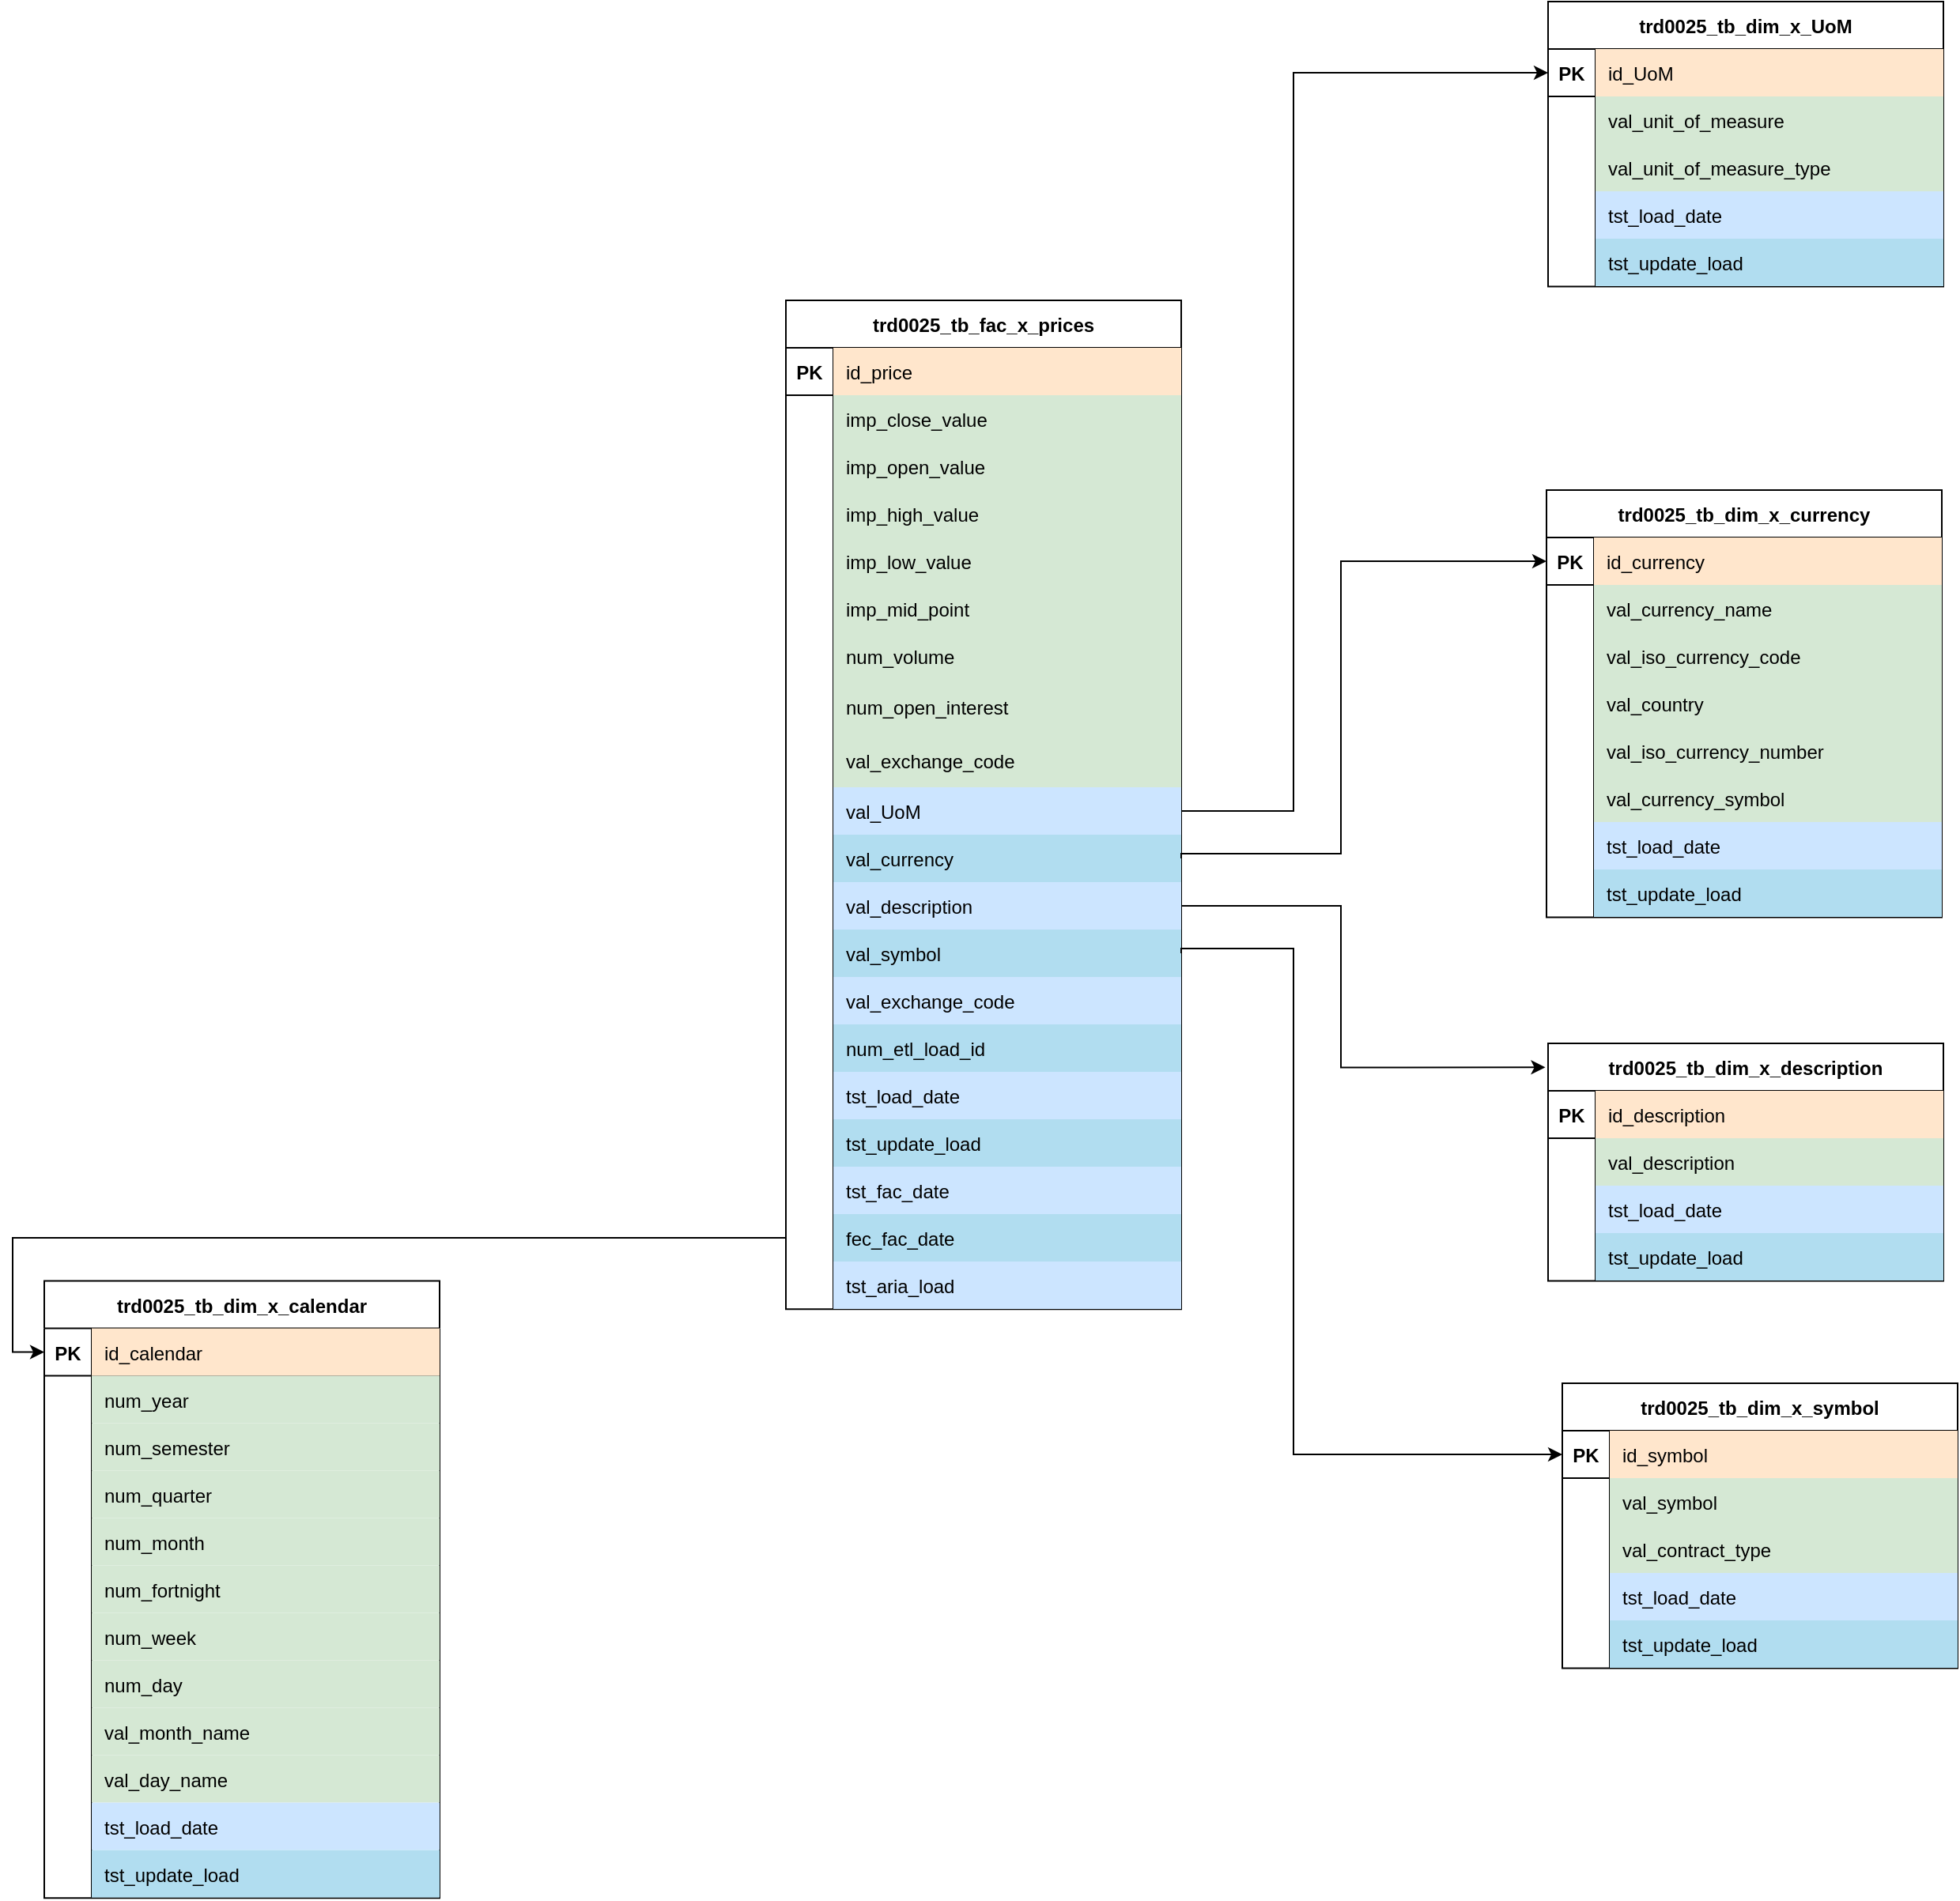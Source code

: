 <mxfile version="20.8.22" type="github">
  <diagram name="Página-1" id="XdBwucB2OmCmYfWUsp4b">
    <mxGraphModel dx="2913" dy="2455" grid="1" gridSize="10" guides="1" tooltips="1" connect="1" arrows="1" fold="1" page="1" pageScale="1" pageWidth="827" pageHeight="1169" math="0" shadow="0">
      <root>
        <mxCell id="0" />
        <mxCell id="1" parent="0" />
        <mxCell id="pBVoq0yZQ3j6YAWSU2nO-1" value="trd0025_tb_fac_x_prices" style="shape=table;startSize=30;container=1;collapsible=1;childLayout=tableLayout;fixedRows=1;rowLines=0;fontStyle=1;align=center;resizeLast=1;strokeColor=#000000;rounded=0;" parent="1" vertex="1">
          <mxGeometry x="-201" y="-630" width="250" height="638.084" as="geometry">
            <mxRectangle x="360" width="100" height="30" as="alternateBounds" />
          </mxGeometry>
        </mxCell>
        <mxCell id="pBVoq0yZQ3j6YAWSU2nO-2" value="" style="shape=partialRectangle;collapsible=0;dropTarget=0;pointerEvents=0;fillColor=none;points=[[0,0.5],[1,0.5]];portConstraint=eastwest;top=0;left=0;right=0;bottom=1;rounded=0;" parent="pBVoq0yZQ3j6YAWSU2nO-1" vertex="1">
          <mxGeometry y="30" width="250" height="30" as="geometry" />
        </mxCell>
        <mxCell id="pBVoq0yZQ3j6YAWSU2nO-3" value="PK" style="shape=partialRectangle;overflow=hidden;connectable=0;fillColor=none;top=0;left=0;bottom=0;right=0;fontStyle=1;rounded=0;" parent="pBVoq0yZQ3j6YAWSU2nO-2" vertex="1">
          <mxGeometry width="30" height="30" as="geometry">
            <mxRectangle width="30" height="30" as="alternateBounds" />
          </mxGeometry>
        </mxCell>
        <mxCell id="pBVoq0yZQ3j6YAWSU2nO-4" value="id_price" style="shape=partialRectangle;overflow=hidden;connectable=0;fillColor=#ffe6cc;top=0;left=0;bottom=0;right=0;align=left;spacingLeft=6;fontStyle=0;strokeColor=#d79b00;rounded=0;" parent="pBVoq0yZQ3j6YAWSU2nO-2" vertex="1">
          <mxGeometry x="30" width="220" height="30" as="geometry">
            <mxRectangle width="220" height="30" as="alternateBounds" />
          </mxGeometry>
        </mxCell>
        <mxCell id="pBVoq0yZQ3j6YAWSU2nO-5" value="" style="shape=partialRectangle;collapsible=0;dropTarget=0;pointerEvents=0;fillColor=none;points=[[0,0.5],[1,0.5]];portConstraint=eastwest;top=0;left=0;right=0;bottom=0;rounded=0;" parent="pBVoq0yZQ3j6YAWSU2nO-1" vertex="1">
          <mxGeometry y="60" width="250" height="30" as="geometry" />
        </mxCell>
        <mxCell id="pBVoq0yZQ3j6YAWSU2nO-6" value="" style="shape=partialRectangle;overflow=hidden;connectable=0;fillColor=none;top=0;left=0;bottom=0;right=0;rounded=0;" parent="pBVoq0yZQ3j6YAWSU2nO-5" vertex="1">
          <mxGeometry width="30" height="30" as="geometry">
            <mxRectangle width="30" height="30" as="alternateBounds" />
          </mxGeometry>
        </mxCell>
        <mxCell id="pBVoq0yZQ3j6YAWSU2nO-7" value="imp_close_value" style="shape=partialRectangle;overflow=hidden;connectable=0;fillColor=#d5e8d4;top=0;left=0;bottom=0;right=0;align=left;spacingLeft=6;strokeColor=#82b366;perimeterSpacing=1;rounded=0;" parent="pBVoq0yZQ3j6YAWSU2nO-5" vertex="1">
          <mxGeometry x="30" width="220" height="30" as="geometry">
            <mxRectangle width="220" height="30" as="alternateBounds" />
          </mxGeometry>
        </mxCell>
        <mxCell id="pBVoq0yZQ3j6YAWSU2nO-8" value="" style="shape=partialRectangle;collapsible=0;dropTarget=0;pointerEvents=0;fillColor=none;points=[[0,0.5],[1,0.5]];portConstraint=eastwest;top=0;left=0;right=0;bottom=0;rounded=0;" parent="pBVoq0yZQ3j6YAWSU2nO-1" vertex="1">
          <mxGeometry y="90" width="250" height="30" as="geometry" />
        </mxCell>
        <mxCell id="pBVoq0yZQ3j6YAWSU2nO-9" value="" style="shape=partialRectangle;overflow=hidden;connectable=0;fillColor=none;top=0;left=0;bottom=0;right=0;rounded=0;" parent="pBVoq0yZQ3j6YAWSU2nO-8" vertex="1">
          <mxGeometry width="30" height="30" as="geometry">
            <mxRectangle width="30" height="30" as="alternateBounds" />
          </mxGeometry>
        </mxCell>
        <mxCell id="pBVoq0yZQ3j6YAWSU2nO-10" value="imp_open_value" style="shape=partialRectangle;overflow=hidden;connectable=0;fillColor=#d5e8d4;top=0;left=0;bottom=0;right=0;align=left;spacingLeft=6;strokeColor=#82b366;perimeterSpacing=1;rounded=0;" parent="pBVoq0yZQ3j6YAWSU2nO-8" vertex="1">
          <mxGeometry x="30" width="220" height="30" as="geometry">
            <mxRectangle width="220" height="30" as="alternateBounds" />
          </mxGeometry>
        </mxCell>
        <mxCell id="pBVoq0yZQ3j6YAWSU2nO-11" value="" style="shape=partialRectangle;collapsible=0;dropTarget=0;pointerEvents=0;fillColor=none;points=[[0,0.5],[1,0.5]];portConstraint=eastwest;top=0;left=0;right=0;bottom=0;rounded=0;" parent="pBVoq0yZQ3j6YAWSU2nO-1" vertex="1">
          <mxGeometry y="120" width="250" height="30" as="geometry" />
        </mxCell>
        <mxCell id="pBVoq0yZQ3j6YAWSU2nO-12" value="" style="shape=partialRectangle;overflow=hidden;connectable=0;fillColor=none;top=0;left=0;bottom=0;right=0;rounded=0;" parent="pBVoq0yZQ3j6YAWSU2nO-11" vertex="1">
          <mxGeometry width="30" height="30" as="geometry">
            <mxRectangle width="30" height="30" as="alternateBounds" />
          </mxGeometry>
        </mxCell>
        <mxCell id="pBVoq0yZQ3j6YAWSU2nO-13" value="imp_high_value" style="shape=partialRectangle;overflow=hidden;connectable=0;fillColor=#d5e8d4;top=0;left=0;bottom=0;right=0;align=left;spacingLeft=6;strokeColor=#82b366;perimeterSpacing=1;rounded=0;" parent="pBVoq0yZQ3j6YAWSU2nO-11" vertex="1">
          <mxGeometry x="30" width="220" height="30" as="geometry">
            <mxRectangle width="220" height="30" as="alternateBounds" />
          </mxGeometry>
        </mxCell>
        <mxCell id="pBVoq0yZQ3j6YAWSU2nO-14" value="" style="shape=partialRectangle;collapsible=0;dropTarget=0;pointerEvents=0;fillColor=none;points=[[0,0.5],[1,0.5]];portConstraint=eastwest;top=0;left=0;right=0;bottom=0;rounded=0;" parent="pBVoq0yZQ3j6YAWSU2nO-1" vertex="1">
          <mxGeometry y="150" width="250" height="30" as="geometry" />
        </mxCell>
        <mxCell id="pBVoq0yZQ3j6YAWSU2nO-15" value="" style="shape=partialRectangle;overflow=hidden;connectable=0;fillColor=none;top=0;left=0;bottom=0;right=0;rounded=0;" parent="pBVoq0yZQ3j6YAWSU2nO-14" vertex="1">
          <mxGeometry width="30" height="30" as="geometry">
            <mxRectangle width="30" height="30" as="alternateBounds" />
          </mxGeometry>
        </mxCell>
        <mxCell id="pBVoq0yZQ3j6YAWSU2nO-16" value="imp_low_value" style="shape=partialRectangle;overflow=hidden;connectable=0;fillColor=#d5e8d4;top=0;left=0;bottom=0;right=0;align=left;spacingLeft=6;strokeColor=#82b366;perimeterSpacing=1;rounded=0;" parent="pBVoq0yZQ3j6YAWSU2nO-14" vertex="1">
          <mxGeometry x="30" width="220" height="30" as="geometry">
            <mxRectangle width="220" height="30" as="alternateBounds" />
          </mxGeometry>
        </mxCell>
        <mxCell id="pBVoq0yZQ3j6YAWSU2nO-17" value="" style="shape=partialRectangle;collapsible=0;dropTarget=0;pointerEvents=0;fillColor=none;points=[[0,0.5],[1,0.5]];portConstraint=eastwest;top=0;left=0;right=0;bottom=0;rounded=0;" parent="pBVoq0yZQ3j6YAWSU2nO-1" vertex="1">
          <mxGeometry y="180" width="250" height="30" as="geometry" />
        </mxCell>
        <mxCell id="pBVoq0yZQ3j6YAWSU2nO-18" value="" style="shape=partialRectangle;overflow=hidden;connectable=0;fillColor=none;top=0;left=0;bottom=0;right=0;rounded=0;" parent="pBVoq0yZQ3j6YAWSU2nO-17" vertex="1">
          <mxGeometry width="30" height="30" as="geometry">
            <mxRectangle width="30" height="30" as="alternateBounds" />
          </mxGeometry>
        </mxCell>
        <mxCell id="pBVoq0yZQ3j6YAWSU2nO-19" value="imp_mid_point" style="shape=partialRectangle;overflow=hidden;connectable=0;fillColor=#D5E8D4;top=0;left=0;bottom=0;right=0;align=left;spacingLeft=6;strokeColor=#10739e;perimeterSpacing=1;rounded=0;" parent="pBVoq0yZQ3j6YAWSU2nO-17" vertex="1">
          <mxGeometry x="30" width="220" height="30" as="geometry">
            <mxRectangle width="220" height="30" as="alternateBounds" />
          </mxGeometry>
        </mxCell>
        <mxCell id="pBVoq0yZQ3j6YAWSU2nO-20" value="" style="shape=partialRectangle;collapsible=0;dropTarget=0;pointerEvents=0;fillColor=none;points=[[0,0.5],[1,0.5]];portConstraint=eastwest;top=0;left=0;right=0;bottom=0;rounded=0;" parent="pBVoq0yZQ3j6YAWSU2nO-1" vertex="1">
          <mxGeometry y="210" width="250" height="30" as="geometry" />
        </mxCell>
        <mxCell id="pBVoq0yZQ3j6YAWSU2nO-21" value="" style="shape=partialRectangle;overflow=hidden;connectable=0;fillColor=none;top=0;left=0;bottom=0;right=0;rounded=0;" parent="pBVoq0yZQ3j6YAWSU2nO-20" vertex="1">
          <mxGeometry width="30" height="30" as="geometry">
            <mxRectangle width="30" height="30" as="alternateBounds" />
          </mxGeometry>
        </mxCell>
        <mxCell id="pBVoq0yZQ3j6YAWSU2nO-22" value="num_volume" style="shape=partialRectangle;overflow=hidden;connectable=0;fillColor=#D5E8D4;top=0;left=0;bottom=0;right=0;align=left;spacingLeft=6;strokeColor=#10739e;perimeterSpacing=1;rounded=0;" parent="pBVoq0yZQ3j6YAWSU2nO-20" vertex="1">
          <mxGeometry x="30" width="220" height="30" as="geometry">
            <mxRectangle width="220" height="30" as="alternateBounds" />
          </mxGeometry>
        </mxCell>
        <mxCell id="pBVoq0yZQ3j6YAWSU2nO-23" value="" style="shape=partialRectangle;collapsible=0;dropTarget=0;pointerEvents=0;fillColor=none;points=[[0,0.5],[1,0.5]];portConstraint=eastwest;top=0;left=0;right=0;bottom=0;rounded=0;" parent="pBVoq0yZQ3j6YAWSU2nO-1" vertex="1">
          <mxGeometry y="240" width="250" height="34" as="geometry" />
        </mxCell>
        <mxCell id="pBVoq0yZQ3j6YAWSU2nO-24" value="" style="shape=partialRectangle;overflow=hidden;connectable=0;fillColor=none;top=0;left=0;bottom=0;right=0;rounded=0;" parent="pBVoq0yZQ3j6YAWSU2nO-23" vertex="1">
          <mxGeometry width="30" height="34" as="geometry">
            <mxRectangle width="30" height="34" as="alternateBounds" />
          </mxGeometry>
        </mxCell>
        <mxCell id="pBVoq0yZQ3j6YAWSU2nO-25" value="num_open_interest" style="shape=partialRectangle;overflow=hidden;connectable=0;fillColor=#D5E8D4;top=0;left=0;bottom=0;right=0;align=left;spacingLeft=6;strokeColor=#10739e;perimeterSpacing=1;rounded=0;" parent="pBVoq0yZQ3j6YAWSU2nO-23" vertex="1">
          <mxGeometry x="30" width="220" height="34" as="geometry">
            <mxRectangle width="220" height="34" as="alternateBounds" />
          </mxGeometry>
        </mxCell>
        <mxCell id="io9W9nESMk3oc6VNc0aU-1" value="" style="shape=partialRectangle;collapsible=0;dropTarget=0;pointerEvents=0;fillColor=none;points=[[0,0.5],[1,0.5]];portConstraint=eastwest;top=0;left=0;right=0;bottom=0;rounded=0;" vertex="1" parent="pBVoq0yZQ3j6YAWSU2nO-1">
          <mxGeometry y="274" width="250" height="34" as="geometry" />
        </mxCell>
        <mxCell id="io9W9nESMk3oc6VNc0aU-2" value="" style="shape=partialRectangle;overflow=hidden;connectable=0;fillColor=none;top=0;left=0;bottom=0;right=0;rounded=0;" vertex="1" parent="io9W9nESMk3oc6VNc0aU-1">
          <mxGeometry width="30" height="34" as="geometry">
            <mxRectangle width="30" height="34" as="alternateBounds" />
          </mxGeometry>
        </mxCell>
        <mxCell id="io9W9nESMk3oc6VNc0aU-3" value="val_exchange_code" style="shape=partialRectangle;overflow=hidden;connectable=0;fillColor=#D5E8D4;top=0;left=0;bottom=0;right=0;align=left;spacingLeft=6;strokeColor=#10739e;perimeterSpacing=1;rounded=0;" vertex="1" parent="io9W9nESMk3oc6VNc0aU-1">
          <mxGeometry x="30" width="220" height="34" as="geometry">
            <mxRectangle width="220" height="34" as="alternateBounds" />
          </mxGeometry>
        </mxCell>
        <mxCell id="pBVoq0yZQ3j6YAWSU2nO-26" value="" style="shape=partialRectangle;collapsible=0;dropTarget=0;pointerEvents=0;fillColor=none;points=[[0,0.5],[1,0.5]];portConstraint=eastwest;top=0;left=0;right=0;bottom=0;rounded=0;" parent="pBVoq0yZQ3j6YAWSU2nO-1" vertex="1">
          <mxGeometry y="308" width="250" height="30" as="geometry" />
        </mxCell>
        <mxCell id="pBVoq0yZQ3j6YAWSU2nO-27" value="" style="shape=partialRectangle;overflow=hidden;connectable=0;fillColor=none;top=0;left=0;bottom=0;right=0;rounded=0;" parent="pBVoq0yZQ3j6YAWSU2nO-26" vertex="1">
          <mxGeometry width="30" height="30" as="geometry">
            <mxRectangle width="30" height="30" as="alternateBounds" />
          </mxGeometry>
        </mxCell>
        <UserObject label="val_UoM" id="pBVoq0yZQ3j6YAWSU2nO-28">
          <mxCell style="shape=partialRectangle;overflow=hidden;connectable=0;fillColor=#cce5ff;top=0;left=0;bottom=0;right=0;align=left;spacingLeft=6;strokeColor=#36393d;perimeterSpacing=8;strokeWidth=10;rounded=0;" parent="pBVoq0yZQ3j6YAWSU2nO-26" vertex="1">
            <mxGeometry x="30" width="220" height="30" as="geometry">
              <mxRectangle width="220" height="30" as="alternateBounds" />
            </mxGeometry>
          </mxCell>
        </UserObject>
        <mxCell id="pBVoq0yZQ3j6YAWSU2nO-29" value="" style="shape=partialRectangle;collapsible=0;dropTarget=0;pointerEvents=0;fillColor=none;points=[[0,0.5],[1,0.5]];portConstraint=eastwest;top=0;left=0;right=0;bottom=0;rounded=0;" parent="pBVoq0yZQ3j6YAWSU2nO-1" vertex="1">
          <mxGeometry y="338" width="250" height="30" as="geometry" />
        </mxCell>
        <mxCell id="pBVoq0yZQ3j6YAWSU2nO-30" value="" style="shape=partialRectangle;overflow=hidden;connectable=0;fillColor=none;top=0;left=0;bottom=0;right=0;rounded=0;" parent="pBVoq0yZQ3j6YAWSU2nO-29" vertex="1">
          <mxGeometry width="30" height="30" as="geometry">
            <mxRectangle width="30" height="30" as="alternateBounds" />
          </mxGeometry>
        </mxCell>
        <mxCell id="pBVoq0yZQ3j6YAWSU2nO-31" value="val_currency" style="shape=partialRectangle;overflow=hidden;connectable=0;fillColor=#b1ddf0;top=0;left=0;bottom=0;right=0;align=left;spacingLeft=6;strokeColor=#10739e;perimeterSpacing=1;rounded=0;" parent="pBVoq0yZQ3j6YAWSU2nO-29" vertex="1">
          <mxGeometry x="30" width="220" height="30" as="geometry">
            <mxRectangle width="220" height="30" as="alternateBounds" />
          </mxGeometry>
        </mxCell>
        <mxCell id="pBVoq0yZQ3j6YAWSU2nO-32" value="" style="shape=partialRectangle;collapsible=0;dropTarget=0;pointerEvents=0;fillColor=none;points=[[0,0.5],[1,0.5]];portConstraint=eastwest;top=0;left=0;right=0;bottom=0;rounded=0;" parent="pBVoq0yZQ3j6YAWSU2nO-1" vertex="1">
          <mxGeometry y="368" width="250" height="30" as="geometry" />
        </mxCell>
        <mxCell id="pBVoq0yZQ3j6YAWSU2nO-33" value="" style="shape=partialRectangle;overflow=hidden;connectable=0;fillColor=none;top=0;left=0;bottom=0;right=0;rounded=0;" parent="pBVoq0yZQ3j6YAWSU2nO-32" vertex="1">
          <mxGeometry width="30" height="30" as="geometry">
            <mxRectangle width="30" height="30" as="alternateBounds" />
          </mxGeometry>
        </mxCell>
        <mxCell id="pBVoq0yZQ3j6YAWSU2nO-34" value="val_description" style="shape=partialRectangle;overflow=hidden;connectable=0;fillColor=#CCE5FF;top=0;left=0;bottom=0;right=0;align=left;spacingLeft=6;strokeColor=#36393d;perimeterSpacing=1;rounded=0;" parent="pBVoq0yZQ3j6YAWSU2nO-32" vertex="1">
          <mxGeometry x="30" width="220" height="30" as="geometry">
            <mxRectangle width="220" height="30" as="alternateBounds" />
          </mxGeometry>
        </mxCell>
        <mxCell id="pBVoq0yZQ3j6YAWSU2nO-35" value="" style="shape=partialRectangle;collapsible=0;dropTarget=0;pointerEvents=0;fillColor=none;points=[[0,0.5],[1,0.5]];portConstraint=eastwest;top=0;left=0;right=0;bottom=0;rounded=0;" parent="pBVoq0yZQ3j6YAWSU2nO-1" vertex="1">
          <mxGeometry y="398" width="250" height="30" as="geometry" />
        </mxCell>
        <mxCell id="pBVoq0yZQ3j6YAWSU2nO-36" value="" style="shape=partialRectangle;overflow=hidden;connectable=0;fillColor=none;top=0;left=0;bottom=0;right=0;rounded=0;" parent="pBVoq0yZQ3j6YAWSU2nO-35" vertex="1">
          <mxGeometry width="30" height="30" as="geometry">
            <mxRectangle width="30" height="30" as="alternateBounds" />
          </mxGeometry>
        </mxCell>
        <mxCell id="pBVoq0yZQ3j6YAWSU2nO-37" value="val_symbol" style="shape=partialRectangle;overflow=hidden;connectable=0;fillColor=#b1ddf0;top=0;left=0;bottom=0;right=0;align=left;spacingLeft=6;strokeColor=#10739e;perimeterSpacing=1;rounded=0;" parent="pBVoq0yZQ3j6YAWSU2nO-35" vertex="1">
          <mxGeometry x="30" width="220" height="30" as="geometry">
            <mxRectangle width="220" height="30" as="alternateBounds" />
          </mxGeometry>
        </mxCell>
        <mxCell id="eUXpXqpGrS1Ki1ExuDuf-1" value="" style="shape=partialRectangle;collapsible=0;dropTarget=0;pointerEvents=0;fillColor=none;points=[[0,0.5],[1,0.5]];portConstraint=eastwest;top=0;left=0;right=0;bottom=0;rounded=0;" parent="pBVoq0yZQ3j6YAWSU2nO-1" vertex="1">
          <mxGeometry y="428" width="250" height="30" as="geometry" />
        </mxCell>
        <mxCell id="eUXpXqpGrS1Ki1ExuDuf-2" value="" style="shape=partialRectangle;overflow=hidden;connectable=0;fillColor=none;top=0;left=0;bottom=0;right=0;rounded=0;" parent="eUXpXqpGrS1Ki1ExuDuf-1" vertex="1">
          <mxGeometry width="30" height="30" as="geometry">
            <mxRectangle width="30" height="30" as="alternateBounds" />
          </mxGeometry>
        </mxCell>
        <mxCell id="eUXpXqpGrS1Ki1ExuDuf-3" value="val_exchange_code" style="shape=partialRectangle;overflow=hidden;connectable=0;fillColor=#CCE5FF;top=0;left=0;bottom=0;right=0;align=left;spacingLeft=6;strokeColor=#000000;perimeterSpacing=1;rounded=0;strokeWidth=1;gradientColor=none;" parent="eUXpXqpGrS1Ki1ExuDuf-1" vertex="1">
          <mxGeometry x="30" width="220" height="30" as="geometry">
            <mxRectangle width="220" height="30" as="alternateBounds" />
          </mxGeometry>
        </mxCell>
        <mxCell id="pBVoq0yZQ3j6YAWSU2nO-41" value="" style="shape=partialRectangle;collapsible=0;dropTarget=0;pointerEvents=0;fillColor=none;points=[[0,0.5],[1,0.5]];portConstraint=eastwest;top=0;left=0;right=0;bottom=0;rounded=0;" parent="pBVoq0yZQ3j6YAWSU2nO-1" vertex="1">
          <mxGeometry y="458" width="250" height="30" as="geometry" />
        </mxCell>
        <mxCell id="pBVoq0yZQ3j6YAWSU2nO-42" value="" style="shape=partialRectangle;overflow=hidden;connectable=0;fillColor=none;top=0;left=0;bottom=0;right=0;rounded=0;" parent="pBVoq0yZQ3j6YAWSU2nO-41" vertex="1">
          <mxGeometry width="30" height="30" as="geometry">
            <mxRectangle width="30" height="30" as="alternateBounds" />
          </mxGeometry>
        </mxCell>
        <mxCell id="pBVoq0yZQ3j6YAWSU2nO-43" value="num_etl_load_id" style="shape=partialRectangle;overflow=hidden;connectable=0;fillColor=#B1DDF0;top=0;left=0;bottom=0;right=0;align=left;spacingLeft=6;strokeColor=#36393d;perimeterSpacing=1;rounded=0;" parent="pBVoq0yZQ3j6YAWSU2nO-41" vertex="1">
          <mxGeometry x="30" width="220" height="30" as="geometry">
            <mxRectangle width="220" height="30" as="alternateBounds" />
          </mxGeometry>
        </mxCell>
        <mxCell id="pBVoq0yZQ3j6YAWSU2nO-44" value="" style="shape=partialRectangle;collapsible=0;dropTarget=0;pointerEvents=0;fillColor=none;points=[[0,0.5],[1,0.5]];portConstraint=eastwest;top=0;left=0;right=0;bottom=0;rounded=0;" parent="pBVoq0yZQ3j6YAWSU2nO-1" vertex="1">
          <mxGeometry y="488" width="250" height="30" as="geometry" />
        </mxCell>
        <mxCell id="pBVoq0yZQ3j6YAWSU2nO-45" value="" style="shape=partialRectangle;overflow=hidden;connectable=0;fillColor=none;top=0;left=0;bottom=0;right=0;rounded=0;" parent="pBVoq0yZQ3j6YAWSU2nO-44" vertex="1">
          <mxGeometry width="30" height="30" as="geometry">
            <mxRectangle width="30" height="30" as="alternateBounds" />
          </mxGeometry>
        </mxCell>
        <mxCell id="pBVoq0yZQ3j6YAWSU2nO-46" value="tst_load_date" style="shape=partialRectangle;overflow=hidden;connectable=0;fillColor=#CCE5FF;top=0;left=0;bottom=0;right=0;align=left;spacingLeft=6;strokeColor=#10739e;perimeterSpacing=1;rounded=0;" parent="pBVoq0yZQ3j6YAWSU2nO-44" vertex="1">
          <mxGeometry x="30" width="220" height="30" as="geometry">
            <mxRectangle width="220" height="30" as="alternateBounds" />
          </mxGeometry>
        </mxCell>
        <mxCell id="pBVoq0yZQ3j6YAWSU2nO-47" value="" style="shape=partialRectangle;collapsible=0;dropTarget=0;pointerEvents=0;fillColor=none;points=[[0,0.5],[1,0.5]];portConstraint=eastwest;top=0;left=0;right=0;bottom=0;rounded=0;" parent="pBVoq0yZQ3j6YAWSU2nO-1" vertex="1">
          <mxGeometry y="518" width="250" height="30" as="geometry" />
        </mxCell>
        <mxCell id="pBVoq0yZQ3j6YAWSU2nO-48" value="" style="shape=partialRectangle;overflow=hidden;connectable=0;fillColor=none;top=0;left=0;bottom=0;right=0;rounded=0;" parent="pBVoq0yZQ3j6YAWSU2nO-47" vertex="1">
          <mxGeometry width="30" height="30" as="geometry">
            <mxRectangle width="30" height="30" as="alternateBounds" />
          </mxGeometry>
        </mxCell>
        <mxCell id="pBVoq0yZQ3j6YAWSU2nO-49" value="tst_update_load" style="shape=partialRectangle;overflow=hidden;connectable=0;fillColor=#B1DDF0;top=0;left=0;bottom=0;right=0;align=left;spacingLeft=6;strokeColor=#36393d;perimeterSpacing=1;rounded=0;" parent="pBVoq0yZQ3j6YAWSU2nO-47" vertex="1">
          <mxGeometry x="30" width="220" height="30" as="geometry">
            <mxRectangle width="220" height="30" as="alternateBounds" />
          </mxGeometry>
        </mxCell>
        <mxCell id="pBVoq0yZQ3j6YAWSU2nO-50" value="" style="shape=partialRectangle;collapsible=0;dropTarget=0;pointerEvents=0;fillColor=none;points=[[0,0.5],[1,0.5]];portConstraint=eastwest;top=0;left=0;right=0;bottom=0;rounded=0;" parent="pBVoq0yZQ3j6YAWSU2nO-1" vertex="1">
          <mxGeometry y="548" width="250" height="30" as="geometry" />
        </mxCell>
        <mxCell id="pBVoq0yZQ3j6YAWSU2nO-51" value="" style="shape=partialRectangle;overflow=hidden;connectable=0;fillColor=none;top=0;left=0;bottom=0;right=0;rounded=0;" parent="pBVoq0yZQ3j6YAWSU2nO-50" vertex="1">
          <mxGeometry width="30" height="30" as="geometry">
            <mxRectangle width="30" height="30" as="alternateBounds" />
          </mxGeometry>
        </mxCell>
        <mxCell id="pBVoq0yZQ3j6YAWSU2nO-52" value="tst_fac_date" style="shape=partialRectangle;overflow=hidden;connectable=0;fillColor=#CCE5FF;top=0;left=0;bottom=0;right=0;align=left;spacingLeft=6;strokeColor=#10739e;perimeterSpacing=1;rounded=0;" parent="pBVoq0yZQ3j6YAWSU2nO-50" vertex="1">
          <mxGeometry x="30" width="220" height="30" as="geometry">
            <mxRectangle width="220" height="30" as="alternateBounds" />
          </mxGeometry>
        </mxCell>
        <mxCell id="pBVoq0yZQ3j6YAWSU2nO-53" value="" style="shape=partialRectangle;collapsible=0;dropTarget=0;pointerEvents=0;fillColor=none;points=[[0,0.5],[1,0.5]];portConstraint=eastwest;top=0;left=0;right=0;bottom=0;rounded=0;" parent="pBVoq0yZQ3j6YAWSU2nO-1" vertex="1">
          <mxGeometry y="578" width="250" height="30" as="geometry" />
        </mxCell>
        <mxCell id="pBVoq0yZQ3j6YAWSU2nO-54" value="" style="shape=partialRectangle;overflow=hidden;connectable=0;fillColor=none;top=0;left=0;bottom=0;right=0;rounded=0;" parent="pBVoq0yZQ3j6YAWSU2nO-53" vertex="1">
          <mxGeometry width="30" height="30" as="geometry">
            <mxRectangle width="30" height="30" as="alternateBounds" />
          </mxGeometry>
        </mxCell>
        <mxCell id="pBVoq0yZQ3j6YAWSU2nO-55" value="fec_fac_date" style="shape=partialRectangle;overflow=hidden;connectable=0;fillColor=#B1DDF0;top=0;left=0;bottom=0;right=0;align=left;spacingLeft=6;strokeColor=#36393d;perimeterSpacing=1;rounded=0;" parent="pBVoq0yZQ3j6YAWSU2nO-53" vertex="1">
          <mxGeometry x="30" width="220" height="30" as="geometry">
            <mxRectangle width="220" height="30" as="alternateBounds" />
          </mxGeometry>
        </mxCell>
        <mxCell id="pBVoq0yZQ3j6YAWSU2nO-56" value="" style="shape=partialRectangle;collapsible=0;dropTarget=0;pointerEvents=0;fillColor=none;points=[[0,0.5],[1,0.5]];portConstraint=eastwest;top=0;left=0;right=0;bottom=0;rounded=0;" parent="pBVoq0yZQ3j6YAWSU2nO-1" vertex="1">
          <mxGeometry y="608" width="250" height="30" as="geometry" />
        </mxCell>
        <mxCell id="pBVoq0yZQ3j6YAWSU2nO-57" value="" style="shape=partialRectangle;overflow=hidden;connectable=0;fillColor=none;top=0;left=0;bottom=0;right=0;rounded=0;" parent="pBVoq0yZQ3j6YAWSU2nO-56" vertex="1">
          <mxGeometry width="30" height="30" as="geometry">
            <mxRectangle width="30" height="30" as="alternateBounds" />
          </mxGeometry>
        </mxCell>
        <mxCell id="pBVoq0yZQ3j6YAWSU2nO-58" value="tst_aria_load" style="shape=partialRectangle;overflow=hidden;connectable=0;fillColor=#CCE5FF;top=0;left=0;bottom=0;right=0;align=left;spacingLeft=6;strokeColor=#000000;perimeterSpacing=1;rounded=0;strokeWidth=1;gradientColor=none;" parent="pBVoq0yZQ3j6YAWSU2nO-56" vertex="1">
          <mxGeometry x="30" width="220" height="30" as="geometry">
            <mxRectangle width="220" height="30" as="alternateBounds" />
          </mxGeometry>
        </mxCell>
        <mxCell id="pBVoq0yZQ3j6YAWSU2nO-59" value="trd0025_tb_dim_x_currency" style="shape=table;startSize=30;container=1;collapsible=1;childLayout=tableLayout;fixedRows=1;rowLines=0;fontStyle=1;align=center;resizeLast=1;strokeColor=#000000;rounded=0;" parent="1" vertex="1">
          <mxGeometry x="280" y="-510" width="250" height="270.294" as="geometry">
            <mxRectangle x="360" width="100" height="30" as="alternateBounds" />
          </mxGeometry>
        </mxCell>
        <mxCell id="pBVoq0yZQ3j6YAWSU2nO-60" value="" style="shape=partialRectangle;collapsible=0;dropTarget=0;pointerEvents=0;fillColor=none;points=[[0,0.5],[1,0.5]];portConstraint=eastwest;top=0;left=0;right=0;bottom=1;rounded=0;" parent="pBVoq0yZQ3j6YAWSU2nO-59" vertex="1">
          <mxGeometry y="30" width="250" height="30" as="geometry" />
        </mxCell>
        <mxCell id="pBVoq0yZQ3j6YAWSU2nO-61" value="PK" style="shape=partialRectangle;overflow=hidden;connectable=0;fillColor=none;top=0;left=0;bottom=0;right=0;fontStyle=1;rounded=0;" parent="pBVoq0yZQ3j6YAWSU2nO-60" vertex="1">
          <mxGeometry width="30" height="30" as="geometry">
            <mxRectangle width="30" height="30" as="alternateBounds" />
          </mxGeometry>
        </mxCell>
        <mxCell id="pBVoq0yZQ3j6YAWSU2nO-62" value="id_currency" style="shape=partialRectangle;overflow=hidden;connectable=0;fillColor=#ffe6cc;top=0;left=0;bottom=0;right=0;align=left;spacingLeft=6;fontStyle=0;strokeColor=#d79b00;rounded=0;" parent="pBVoq0yZQ3j6YAWSU2nO-60" vertex="1">
          <mxGeometry x="30" width="220" height="30" as="geometry">
            <mxRectangle width="220" height="30" as="alternateBounds" />
          </mxGeometry>
        </mxCell>
        <mxCell id="pBVoq0yZQ3j6YAWSU2nO-63" value="" style="shape=partialRectangle;collapsible=0;dropTarget=0;pointerEvents=0;fillColor=none;points=[[0,0.5],[1,0.5]];portConstraint=eastwest;top=0;left=0;right=0;bottom=0;rounded=0;" parent="pBVoq0yZQ3j6YAWSU2nO-59" vertex="1">
          <mxGeometry y="60" width="250" height="30" as="geometry" />
        </mxCell>
        <mxCell id="pBVoq0yZQ3j6YAWSU2nO-64" value="" style="shape=partialRectangle;overflow=hidden;connectable=0;fillColor=none;top=0;left=0;bottom=0;right=0;rounded=0;" parent="pBVoq0yZQ3j6YAWSU2nO-63" vertex="1">
          <mxGeometry width="30" height="30" as="geometry">
            <mxRectangle width="30" height="30" as="alternateBounds" />
          </mxGeometry>
        </mxCell>
        <mxCell id="pBVoq0yZQ3j6YAWSU2nO-65" value="val_currency_name" style="shape=partialRectangle;overflow=hidden;connectable=0;fillColor=#d5e8d4;top=0;left=0;bottom=0;right=0;align=left;spacingLeft=6;strokeColor=#82b366;perimeterSpacing=1;rounded=0;" parent="pBVoq0yZQ3j6YAWSU2nO-63" vertex="1">
          <mxGeometry x="30" width="220" height="30" as="geometry">
            <mxRectangle width="220" height="30" as="alternateBounds" />
          </mxGeometry>
        </mxCell>
        <mxCell id="pBVoq0yZQ3j6YAWSU2nO-66" value="" style="shape=partialRectangle;collapsible=0;dropTarget=0;pointerEvents=0;fillColor=none;points=[[0,0.5],[1,0.5]];portConstraint=eastwest;top=0;left=0;right=0;bottom=0;rounded=0;" parent="pBVoq0yZQ3j6YAWSU2nO-59" vertex="1">
          <mxGeometry y="90" width="250" height="30" as="geometry" />
        </mxCell>
        <mxCell id="pBVoq0yZQ3j6YAWSU2nO-67" value="" style="shape=partialRectangle;overflow=hidden;connectable=0;fillColor=none;top=0;left=0;bottom=0;right=0;rounded=0;" parent="pBVoq0yZQ3j6YAWSU2nO-66" vertex="1">
          <mxGeometry width="30" height="30" as="geometry">
            <mxRectangle width="30" height="30" as="alternateBounds" />
          </mxGeometry>
        </mxCell>
        <mxCell id="pBVoq0yZQ3j6YAWSU2nO-68" value="val_iso_currency_code" style="shape=partialRectangle;overflow=hidden;connectable=0;fillColor=#d5e8d4;top=0;left=0;bottom=0;right=0;align=left;spacingLeft=6;strokeColor=#82b366;perimeterSpacing=1;rounded=0;" parent="pBVoq0yZQ3j6YAWSU2nO-66" vertex="1">
          <mxGeometry x="30" width="220" height="30" as="geometry">
            <mxRectangle width="220" height="30" as="alternateBounds" />
          </mxGeometry>
        </mxCell>
        <mxCell id="pBVoq0yZQ3j6YAWSU2nO-69" value="" style="shape=partialRectangle;collapsible=0;dropTarget=0;pointerEvents=0;fillColor=none;points=[[0,0.5],[1,0.5]];portConstraint=eastwest;top=0;left=0;right=0;bottom=0;rounded=0;" parent="pBVoq0yZQ3j6YAWSU2nO-59" vertex="1">
          <mxGeometry y="120" width="250" height="30" as="geometry" />
        </mxCell>
        <mxCell id="pBVoq0yZQ3j6YAWSU2nO-70" value="" style="shape=partialRectangle;overflow=hidden;connectable=0;fillColor=none;top=0;left=0;bottom=0;right=0;rounded=0;" parent="pBVoq0yZQ3j6YAWSU2nO-69" vertex="1">
          <mxGeometry width="30" height="30" as="geometry">
            <mxRectangle width="30" height="30" as="alternateBounds" />
          </mxGeometry>
        </mxCell>
        <mxCell id="pBVoq0yZQ3j6YAWSU2nO-71" value="val_country" style="shape=partialRectangle;overflow=hidden;connectable=0;fillColor=#d5e8d4;top=0;left=0;bottom=0;right=0;align=left;spacingLeft=6;strokeColor=#82b366;perimeterSpacing=1;rounded=0;" parent="pBVoq0yZQ3j6YAWSU2nO-69" vertex="1">
          <mxGeometry x="30" width="220" height="30" as="geometry">
            <mxRectangle width="220" height="30" as="alternateBounds" />
          </mxGeometry>
        </mxCell>
        <mxCell id="pBVoq0yZQ3j6YAWSU2nO-72" value="" style="shape=partialRectangle;collapsible=0;dropTarget=0;pointerEvents=0;fillColor=none;points=[[0,0.5],[1,0.5]];portConstraint=eastwest;top=0;left=0;right=0;bottom=0;rounded=0;" parent="pBVoq0yZQ3j6YAWSU2nO-59" vertex="1">
          <mxGeometry y="150" width="250" height="30" as="geometry" />
        </mxCell>
        <mxCell id="pBVoq0yZQ3j6YAWSU2nO-73" value="" style="shape=partialRectangle;overflow=hidden;connectable=0;fillColor=none;top=0;left=0;bottom=0;right=0;rounded=0;" parent="pBVoq0yZQ3j6YAWSU2nO-72" vertex="1">
          <mxGeometry width="30" height="30" as="geometry">
            <mxRectangle width="30" height="30" as="alternateBounds" />
          </mxGeometry>
        </mxCell>
        <mxCell id="pBVoq0yZQ3j6YAWSU2nO-74" value="val_iso_currency_number" style="shape=partialRectangle;overflow=hidden;connectable=0;fillColor=#d5e8d4;top=0;left=0;bottom=0;right=0;align=left;spacingLeft=6;strokeColor=#82b366;perimeterSpacing=1;rounded=0;" parent="pBVoq0yZQ3j6YAWSU2nO-72" vertex="1">
          <mxGeometry x="30" width="220" height="30" as="geometry">
            <mxRectangle width="220" height="30" as="alternateBounds" />
          </mxGeometry>
        </mxCell>
        <mxCell id="pBVoq0yZQ3j6YAWSU2nO-75" value="" style="shape=partialRectangle;collapsible=0;dropTarget=0;pointerEvents=0;fillColor=none;points=[[0,0.5],[1,0.5]];portConstraint=eastwest;top=0;left=0;right=0;bottom=0;rounded=0;" parent="pBVoq0yZQ3j6YAWSU2nO-59" vertex="1">
          <mxGeometry y="180" width="250" height="30" as="geometry" />
        </mxCell>
        <mxCell id="pBVoq0yZQ3j6YAWSU2nO-76" value="" style="shape=partialRectangle;overflow=hidden;connectable=0;fillColor=none;top=0;left=0;bottom=0;right=0;rounded=0;" parent="pBVoq0yZQ3j6YAWSU2nO-75" vertex="1">
          <mxGeometry width="30" height="30" as="geometry">
            <mxRectangle width="30" height="30" as="alternateBounds" />
          </mxGeometry>
        </mxCell>
        <mxCell id="pBVoq0yZQ3j6YAWSU2nO-77" value="val_currency_symbol" style="shape=partialRectangle;overflow=hidden;connectable=0;fillColor=#D5E8D4;top=0;left=0;bottom=0;right=0;align=left;spacingLeft=6;strokeColor=#10739e;perimeterSpacing=1;rounded=0;" parent="pBVoq0yZQ3j6YAWSU2nO-75" vertex="1">
          <mxGeometry x="30" width="220" height="30" as="geometry">
            <mxRectangle width="220" height="30" as="alternateBounds" />
          </mxGeometry>
        </mxCell>
        <mxCell id="pBVoq0yZQ3j6YAWSU2nO-78" value="" style="shape=partialRectangle;collapsible=0;dropTarget=0;pointerEvents=0;fillColor=none;points=[[0,0.5],[1,0.5]];portConstraint=eastwest;top=0;left=0;right=0;bottom=0;rounded=0;" parent="pBVoq0yZQ3j6YAWSU2nO-59" vertex="1">
          <mxGeometry y="210" width="250" height="30" as="geometry" />
        </mxCell>
        <mxCell id="pBVoq0yZQ3j6YAWSU2nO-79" value="" style="shape=partialRectangle;overflow=hidden;connectable=0;fillColor=none;top=0;left=0;bottom=0;right=0;rounded=0;" parent="pBVoq0yZQ3j6YAWSU2nO-78" vertex="1">
          <mxGeometry width="30" height="30" as="geometry">
            <mxRectangle width="30" height="30" as="alternateBounds" />
          </mxGeometry>
        </mxCell>
        <mxCell id="pBVoq0yZQ3j6YAWSU2nO-80" value="tst_load_date" style="shape=partialRectangle;overflow=hidden;connectable=0;fillColor=#cce5ff;top=0;left=0;bottom=0;right=0;align=left;spacingLeft=6;strokeColor=#36393d;perimeterSpacing=1;rounded=0;" parent="pBVoq0yZQ3j6YAWSU2nO-78" vertex="1">
          <mxGeometry x="30" width="220" height="30" as="geometry">
            <mxRectangle width="220" height="30" as="alternateBounds" />
          </mxGeometry>
        </mxCell>
        <mxCell id="pBVoq0yZQ3j6YAWSU2nO-81" value="" style="shape=partialRectangle;collapsible=0;dropTarget=0;pointerEvents=0;fillColor=none;points=[[0,0.5],[1,0.5]];portConstraint=eastwest;top=0;left=0;right=0;bottom=0;rounded=0;" parent="pBVoq0yZQ3j6YAWSU2nO-59" vertex="1">
          <mxGeometry y="240" width="250" height="30" as="geometry" />
        </mxCell>
        <mxCell id="pBVoq0yZQ3j6YAWSU2nO-82" value="" style="shape=partialRectangle;overflow=hidden;connectable=0;fillColor=none;top=0;left=0;bottom=0;right=0;rounded=0;" parent="pBVoq0yZQ3j6YAWSU2nO-81" vertex="1">
          <mxGeometry width="30" height="30" as="geometry">
            <mxRectangle width="30" height="30" as="alternateBounds" />
          </mxGeometry>
        </mxCell>
        <mxCell id="pBVoq0yZQ3j6YAWSU2nO-83" value="tst_update_load" style="shape=partialRectangle;overflow=hidden;connectable=0;fillColor=#b1ddf0;top=0;left=0;bottom=0;right=0;align=left;spacingLeft=6;strokeColor=#10739e;perimeterSpacing=1;rounded=0;" parent="pBVoq0yZQ3j6YAWSU2nO-81" vertex="1">
          <mxGeometry x="30" width="220" height="30" as="geometry">
            <mxRectangle width="220" height="30" as="alternateBounds" />
          </mxGeometry>
        </mxCell>
        <mxCell id="pBVoq0yZQ3j6YAWSU2nO-84" value="trd0025_tb_dim_x_UoM" style="shape=table;startSize=30;container=1;collapsible=1;childLayout=tableLayout;fixedRows=1;rowLines=0;fontStyle=1;align=center;resizeLast=1;strokeColor=#000000;rounded=0;" parent="1" vertex="1">
          <mxGeometry x="281" y="-819" width="250" height="180.294" as="geometry">
            <mxRectangle x="360" width="100" height="30" as="alternateBounds" />
          </mxGeometry>
        </mxCell>
        <mxCell id="pBVoq0yZQ3j6YAWSU2nO-85" value="" style="shape=partialRectangle;collapsible=0;dropTarget=0;pointerEvents=0;fillColor=none;points=[[0,0.5],[1,0.5]];portConstraint=eastwest;top=0;left=0;right=0;bottom=1;rounded=0;" parent="pBVoq0yZQ3j6YAWSU2nO-84" vertex="1">
          <mxGeometry y="30" width="250" height="30" as="geometry" />
        </mxCell>
        <mxCell id="pBVoq0yZQ3j6YAWSU2nO-86" value="PK" style="shape=partialRectangle;overflow=hidden;connectable=0;fillColor=none;top=0;left=0;bottom=0;right=0;fontStyle=1;rounded=0;" parent="pBVoq0yZQ3j6YAWSU2nO-85" vertex="1">
          <mxGeometry width="30" height="30" as="geometry">
            <mxRectangle width="30" height="30" as="alternateBounds" />
          </mxGeometry>
        </mxCell>
        <mxCell id="pBVoq0yZQ3j6YAWSU2nO-87" value="id_UoM" style="shape=partialRectangle;overflow=hidden;connectable=0;fillColor=#ffe6cc;top=0;left=0;bottom=0;right=0;align=left;spacingLeft=6;fontStyle=0;strokeColor=#d79b00;rounded=0;" parent="pBVoq0yZQ3j6YAWSU2nO-85" vertex="1">
          <mxGeometry x="30" width="220" height="30" as="geometry">
            <mxRectangle width="220" height="30" as="alternateBounds" />
          </mxGeometry>
        </mxCell>
        <mxCell id="pBVoq0yZQ3j6YAWSU2nO-88" value="" style="shape=partialRectangle;collapsible=0;dropTarget=0;pointerEvents=0;fillColor=none;points=[[0,0.5],[1,0.5]];portConstraint=eastwest;top=0;left=0;right=0;bottom=0;rounded=0;" parent="pBVoq0yZQ3j6YAWSU2nO-84" vertex="1">
          <mxGeometry y="60" width="250" height="30" as="geometry" />
        </mxCell>
        <mxCell id="pBVoq0yZQ3j6YAWSU2nO-89" value="" style="shape=partialRectangle;overflow=hidden;connectable=0;fillColor=none;top=0;left=0;bottom=0;right=0;rounded=0;" parent="pBVoq0yZQ3j6YAWSU2nO-88" vertex="1">
          <mxGeometry width="30" height="30" as="geometry">
            <mxRectangle width="30" height="30" as="alternateBounds" />
          </mxGeometry>
        </mxCell>
        <mxCell id="pBVoq0yZQ3j6YAWSU2nO-90" value="val_unit_of_measure" style="shape=partialRectangle;overflow=hidden;connectable=0;fillColor=#d5e8d4;top=0;left=0;bottom=0;right=0;align=left;spacingLeft=6;strokeColor=#82b366;perimeterSpacing=1;rounded=0;" parent="pBVoq0yZQ3j6YAWSU2nO-88" vertex="1">
          <mxGeometry x="30" width="220" height="30" as="geometry">
            <mxRectangle width="220" height="30" as="alternateBounds" />
          </mxGeometry>
        </mxCell>
        <mxCell id="pBVoq0yZQ3j6YAWSU2nO-91" value="" style="shape=partialRectangle;collapsible=0;dropTarget=0;pointerEvents=0;fillColor=none;points=[[0,0.5],[1,0.5]];portConstraint=eastwest;top=0;left=0;right=0;bottom=0;rounded=0;" parent="pBVoq0yZQ3j6YAWSU2nO-84" vertex="1">
          <mxGeometry y="90" width="250" height="30" as="geometry" />
        </mxCell>
        <mxCell id="pBVoq0yZQ3j6YAWSU2nO-92" value="" style="shape=partialRectangle;overflow=hidden;connectable=0;fillColor=none;top=0;left=0;bottom=0;right=0;rounded=0;" parent="pBVoq0yZQ3j6YAWSU2nO-91" vertex="1">
          <mxGeometry width="30" height="30" as="geometry">
            <mxRectangle width="30" height="30" as="alternateBounds" />
          </mxGeometry>
        </mxCell>
        <mxCell id="pBVoq0yZQ3j6YAWSU2nO-93" value="val_unit_of_measure_type" style="shape=partialRectangle;overflow=hidden;connectable=0;fillColor=#d5e8d4;top=0;left=0;bottom=0;right=0;align=left;spacingLeft=6;strokeColor=#82b366;perimeterSpacing=1;rounded=0;" parent="pBVoq0yZQ3j6YAWSU2nO-91" vertex="1">
          <mxGeometry x="30" width="220" height="30" as="geometry">
            <mxRectangle width="220" height="30" as="alternateBounds" />
          </mxGeometry>
        </mxCell>
        <mxCell id="pBVoq0yZQ3j6YAWSU2nO-94" value="" style="shape=partialRectangle;collapsible=0;dropTarget=0;pointerEvents=0;fillColor=none;points=[[0,0.5],[1,0.5]];portConstraint=eastwest;top=0;left=0;right=0;bottom=0;rounded=0;" parent="pBVoq0yZQ3j6YAWSU2nO-84" vertex="1">
          <mxGeometry y="120" width="250" height="30" as="geometry" />
        </mxCell>
        <mxCell id="pBVoq0yZQ3j6YAWSU2nO-95" value="" style="shape=partialRectangle;overflow=hidden;connectable=0;fillColor=none;top=0;left=0;bottom=0;right=0;rounded=0;" parent="pBVoq0yZQ3j6YAWSU2nO-94" vertex="1">
          <mxGeometry width="30" height="30" as="geometry">
            <mxRectangle width="30" height="30" as="alternateBounds" />
          </mxGeometry>
        </mxCell>
        <mxCell id="pBVoq0yZQ3j6YAWSU2nO-96" value="tst_load_date" style="shape=partialRectangle;overflow=hidden;connectable=0;fillColor=#cce5ff;top=0;left=0;bottom=0;right=0;align=left;spacingLeft=6;strokeColor=#36393d;perimeterSpacing=1;rounded=0;" parent="pBVoq0yZQ3j6YAWSU2nO-94" vertex="1">
          <mxGeometry x="30" width="220" height="30" as="geometry">
            <mxRectangle width="220" height="30" as="alternateBounds" />
          </mxGeometry>
        </mxCell>
        <mxCell id="pBVoq0yZQ3j6YAWSU2nO-97" value="" style="shape=partialRectangle;collapsible=0;dropTarget=0;pointerEvents=0;fillColor=none;points=[[0,0.5],[1,0.5]];portConstraint=eastwest;top=0;left=0;right=0;bottom=0;rounded=0;" parent="pBVoq0yZQ3j6YAWSU2nO-84" vertex="1">
          <mxGeometry y="150" width="250" height="30" as="geometry" />
        </mxCell>
        <mxCell id="pBVoq0yZQ3j6YAWSU2nO-98" value="" style="shape=partialRectangle;overflow=hidden;connectable=0;fillColor=none;top=0;left=0;bottom=0;right=0;rounded=0;" parent="pBVoq0yZQ3j6YAWSU2nO-97" vertex="1">
          <mxGeometry width="30" height="30" as="geometry">
            <mxRectangle width="30" height="30" as="alternateBounds" />
          </mxGeometry>
        </mxCell>
        <mxCell id="pBVoq0yZQ3j6YAWSU2nO-99" value="tst_update_load" style="shape=partialRectangle;overflow=hidden;connectable=0;fillColor=#b1ddf0;top=0;left=0;bottom=0;right=0;align=left;spacingLeft=6;strokeColor=#10739e;perimeterSpacing=1;rounded=0;" parent="pBVoq0yZQ3j6YAWSU2nO-97" vertex="1">
          <mxGeometry x="30" width="220" height="30" as="geometry">
            <mxRectangle width="220" height="30" as="alternateBounds" />
          </mxGeometry>
        </mxCell>
        <mxCell id="pBVoq0yZQ3j6YAWSU2nO-100" value="trd0025_tb_dim_x_symbol" style="shape=table;startSize=30;container=1;collapsible=1;childLayout=tableLayout;fixedRows=1;rowLines=0;fontStyle=1;align=center;resizeLast=1;strokeColor=#000000;rounded=0;" parent="1" vertex="1">
          <mxGeometry x="290" y="55" width="250" height="180.294" as="geometry">
            <mxRectangle x="360" width="100" height="30" as="alternateBounds" />
          </mxGeometry>
        </mxCell>
        <mxCell id="pBVoq0yZQ3j6YAWSU2nO-101" value="" style="shape=partialRectangle;collapsible=0;dropTarget=0;pointerEvents=0;fillColor=none;points=[[0,0.5],[1,0.5]];portConstraint=eastwest;top=0;left=0;right=0;bottom=1;rounded=0;" parent="pBVoq0yZQ3j6YAWSU2nO-100" vertex="1">
          <mxGeometry y="30" width="250" height="30" as="geometry" />
        </mxCell>
        <mxCell id="pBVoq0yZQ3j6YAWSU2nO-102" value="PK" style="shape=partialRectangle;overflow=hidden;connectable=0;fillColor=none;top=0;left=0;bottom=0;right=0;fontStyle=1;rounded=0;" parent="pBVoq0yZQ3j6YAWSU2nO-101" vertex="1">
          <mxGeometry width="30" height="30" as="geometry">
            <mxRectangle width="30" height="30" as="alternateBounds" />
          </mxGeometry>
        </mxCell>
        <mxCell id="pBVoq0yZQ3j6YAWSU2nO-103" value="id_symbol" style="shape=partialRectangle;overflow=hidden;connectable=0;fillColor=#ffe6cc;top=0;left=0;bottom=0;right=0;align=left;spacingLeft=6;fontStyle=0;strokeColor=#d79b00;rounded=0;" parent="pBVoq0yZQ3j6YAWSU2nO-101" vertex="1">
          <mxGeometry x="30" width="220" height="30" as="geometry">
            <mxRectangle width="220" height="30" as="alternateBounds" />
          </mxGeometry>
        </mxCell>
        <mxCell id="pBVoq0yZQ3j6YAWSU2nO-104" value="" style="shape=partialRectangle;collapsible=0;dropTarget=0;pointerEvents=0;fillColor=none;points=[[0,0.5],[1,0.5]];portConstraint=eastwest;top=0;left=0;right=0;bottom=0;rounded=0;" parent="pBVoq0yZQ3j6YAWSU2nO-100" vertex="1">
          <mxGeometry y="60" width="250" height="30" as="geometry" />
        </mxCell>
        <mxCell id="pBVoq0yZQ3j6YAWSU2nO-105" value="" style="shape=partialRectangle;overflow=hidden;connectable=0;fillColor=none;top=0;left=0;bottom=0;right=0;rounded=0;" parent="pBVoq0yZQ3j6YAWSU2nO-104" vertex="1">
          <mxGeometry width="30" height="30" as="geometry">
            <mxRectangle width="30" height="30" as="alternateBounds" />
          </mxGeometry>
        </mxCell>
        <mxCell id="pBVoq0yZQ3j6YAWSU2nO-106" value="val_symbol" style="shape=partialRectangle;overflow=hidden;connectable=0;fillColor=#d5e8d4;top=0;left=0;bottom=0;right=0;align=left;spacingLeft=6;strokeColor=#82b366;perimeterSpacing=1;rounded=0;" parent="pBVoq0yZQ3j6YAWSU2nO-104" vertex="1">
          <mxGeometry x="30" width="220" height="30" as="geometry">
            <mxRectangle width="220" height="30" as="alternateBounds" />
          </mxGeometry>
        </mxCell>
        <mxCell id="pBVoq0yZQ3j6YAWSU2nO-107" value="" style="shape=partialRectangle;collapsible=0;dropTarget=0;pointerEvents=0;fillColor=none;points=[[0,0.5],[1,0.5]];portConstraint=eastwest;top=0;left=0;right=0;bottom=0;rounded=0;" parent="pBVoq0yZQ3j6YAWSU2nO-100" vertex="1">
          <mxGeometry y="90" width="250" height="30" as="geometry" />
        </mxCell>
        <mxCell id="pBVoq0yZQ3j6YAWSU2nO-108" value="" style="shape=partialRectangle;overflow=hidden;connectable=0;fillColor=none;top=0;left=0;bottom=0;right=0;rounded=0;" parent="pBVoq0yZQ3j6YAWSU2nO-107" vertex="1">
          <mxGeometry width="30" height="30" as="geometry">
            <mxRectangle width="30" height="30" as="alternateBounds" />
          </mxGeometry>
        </mxCell>
        <mxCell id="pBVoq0yZQ3j6YAWSU2nO-109" value="val_contract_type" style="shape=partialRectangle;overflow=hidden;connectable=0;fillColor=#d5e8d4;top=0;left=0;bottom=0;right=0;align=left;spacingLeft=6;strokeColor=#82b366;perimeterSpacing=1;rounded=0;" parent="pBVoq0yZQ3j6YAWSU2nO-107" vertex="1">
          <mxGeometry x="30" width="220" height="30" as="geometry">
            <mxRectangle width="220" height="30" as="alternateBounds" />
          </mxGeometry>
        </mxCell>
        <mxCell id="pBVoq0yZQ3j6YAWSU2nO-110" value="" style="shape=partialRectangle;collapsible=0;dropTarget=0;pointerEvents=0;fillColor=none;points=[[0,0.5],[1,0.5]];portConstraint=eastwest;top=0;left=0;right=0;bottom=0;rounded=0;" parent="pBVoq0yZQ3j6YAWSU2nO-100" vertex="1">
          <mxGeometry y="120" width="250" height="30" as="geometry" />
        </mxCell>
        <mxCell id="pBVoq0yZQ3j6YAWSU2nO-111" value="" style="shape=partialRectangle;overflow=hidden;connectable=0;fillColor=none;top=0;left=0;bottom=0;right=0;rounded=0;" parent="pBVoq0yZQ3j6YAWSU2nO-110" vertex="1">
          <mxGeometry width="30" height="30" as="geometry">
            <mxRectangle width="30" height="30" as="alternateBounds" />
          </mxGeometry>
        </mxCell>
        <mxCell id="pBVoq0yZQ3j6YAWSU2nO-112" value="tst_load_date" style="shape=partialRectangle;overflow=hidden;connectable=0;fillColor=#cce5ff;top=0;left=0;bottom=0;right=0;align=left;spacingLeft=6;strokeColor=#36393d;perimeterSpacing=1;rounded=0;" parent="pBVoq0yZQ3j6YAWSU2nO-110" vertex="1">
          <mxGeometry x="30" width="220" height="30" as="geometry">
            <mxRectangle width="220" height="30" as="alternateBounds" />
          </mxGeometry>
        </mxCell>
        <mxCell id="pBVoq0yZQ3j6YAWSU2nO-113" value="" style="shape=partialRectangle;collapsible=0;dropTarget=0;pointerEvents=0;fillColor=none;points=[[0,0.5],[1,0.5]];portConstraint=eastwest;top=0;left=0;right=0;bottom=0;rounded=0;" parent="pBVoq0yZQ3j6YAWSU2nO-100" vertex="1">
          <mxGeometry y="150" width="250" height="30" as="geometry" />
        </mxCell>
        <mxCell id="pBVoq0yZQ3j6YAWSU2nO-114" value="" style="shape=partialRectangle;overflow=hidden;connectable=0;fillColor=none;top=0;left=0;bottom=0;right=0;rounded=0;" parent="pBVoq0yZQ3j6YAWSU2nO-113" vertex="1">
          <mxGeometry width="30" height="30" as="geometry">
            <mxRectangle width="30" height="30" as="alternateBounds" />
          </mxGeometry>
        </mxCell>
        <mxCell id="pBVoq0yZQ3j6YAWSU2nO-115" value="tst_update_load" style="shape=partialRectangle;overflow=hidden;connectable=0;fillColor=#b1ddf0;top=0;left=0;bottom=0;right=0;align=left;spacingLeft=6;strokeColor=#10739e;perimeterSpacing=1;rounded=0;" parent="pBVoq0yZQ3j6YAWSU2nO-113" vertex="1">
          <mxGeometry x="30" width="220" height="30" as="geometry">
            <mxRectangle width="220" height="30" as="alternateBounds" />
          </mxGeometry>
        </mxCell>
        <mxCell id="pBVoq0yZQ3j6YAWSU2nO-116" value="trd0025_tb_dim_x_calendar" style="shape=table;startSize=30;container=1;collapsible=1;childLayout=tableLayout;fixedRows=1;rowLines=0;fontStyle=1;align=center;resizeLast=1;strokeColor=#000000;rounded=0;" parent="1" vertex="1">
          <mxGeometry x="-670" y="-9.71" width="250" height="390.294" as="geometry">
            <mxRectangle x="360" width="100" height="30" as="alternateBounds" />
          </mxGeometry>
        </mxCell>
        <mxCell id="pBVoq0yZQ3j6YAWSU2nO-117" value="" style="shape=partialRectangle;collapsible=0;dropTarget=0;pointerEvents=0;fillColor=none;points=[[0,0.5],[1,0.5]];portConstraint=eastwest;top=0;left=0;right=0;bottom=1;rounded=0;" parent="pBVoq0yZQ3j6YAWSU2nO-116" vertex="1">
          <mxGeometry y="30" width="250" height="30" as="geometry" />
        </mxCell>
        <mxCell id="pBVoq0yZQ3j6YAWSU2nO-118" value="PK" style="shape=partialRectangle;overflow=hidden;connectable=0;fillColor=none;top=0;left=0;bottom=0;right=0;fontStyle=1;rounded=0;" parent="pBVoq0yZQ3j6YAWSU2nO-117" vertex="1">
          <mxGeometry width="30" height="30" as="geometry">
            <mxRectangle width="30" height="30" as="alternateBounds" />
          </mxGeometry>
        </mxCell>
        <mxCell id="pBVoq0yZQ3j6YAWSU2nO-119" value="id_calendar" style="shape=partialRectangle;overflow=hidden;connectable=0;fillColor=#ffe6cc;top=0;left=0;bottom=0;right=0;align=left;spacingLeft=6;fontStyle=0;strokeColor=#d79b00;rounded=0;" parent="pBVoq0yZQ3j6YAWSU2nO-117" vertex="1">
          <mxGeometry x="30" width="220" height="30" as="geometry">
            <mxRectangle width="220" height="30" as="alternateBounds" />
          </mxGeometry>
        </mxCell>
        <mxCell id="pBVoq0yZQ3j6YAWSU2nO-120" value="" style="shape=partialRectangle;collapsible=0;dropTarget=0;pointerEvents=0;fillColor=none;points=[[0,0.5],[1,0.5]];portConstraint=eastwest;top=0;left=0;right=0;bottom=0;rounded=0;" parent="pBVoq0yZQ3j6YAWSU2nO-116" vertex="1">
          <mxGeometry y="60" width="250" height="30" as="geometry" />
        </mxCell>
        <mxCell id="pBVoq0yZQ3j6YAWSU2nO-121" value="" style="shape=partialRectangle;overflow=hidden;connectable=0;fillColor=none;top=0;left=0;bottom=0;right=0;rounded=0;" parent="pBVoq0yZQ3j6YAWSU2nO-120" vertex="1">
          <mxGeometry width="30" height="30" as="geometry">
            <mxRectangle width="30" height="30" as="alternateBounds" />
          </mxGeometry>
        </mxCell>
        <mxCell id="pBVoq0yZQ3j6YAWSU2nO-122" value="num_year" style="shape=partialRectangle;overflow=hidden;connectable=0;fillColor=#d5e8d4;top=0;left=0;bottom=0;right=0;align=left;spacingLeft=6;strokeColor=#000000;perimeterSpacing=1;rounded=0;" parent="pBVoq0yZQ3j6YAWSU2nO-120" vertex="1">
          <mxGeometry x="30" width="220" height="30" as="geometry">
            <mxRectangle width="220" height="30" as="alternateBounds" />
          </mxGeometry>
        </mxCell>
        <mxCell id="pBVoq0yZQ3j6YAWSU2nO-123" value="" style="shape=partialRectangle;collapsible=0;dropTarget=0;pointerEvents=0;fillColor=none;points=[[0,0.5],[1,0.5]];portConstraint=eastwest;top=0;left=0;right=0;bottom=0;rounded=0;" parent="pBVoq0yZQ3j6YAWSU2nO-116" vertex="1">
          <mxGeometry y="90" width="250" height="30" as="geometry" />
        </mxCell>
        <mxCell id="pBVoq0yZQ3j6YAWSU2nO-124" value="" style="shape=partialRectangle;overflow=hidden;connectable=0;fillColor=none;top=0;left=0;bottom=0;right=0;rounded=0;" parent="pBVoq0yZQ3j6YAWSU2nO-123" vertex="1">
          <mxGeometry width="30" height="30" as="geometry">
            <mxRectangle width="30" height="30" as="alternateBounds" />
          </mxGeometry>
        </mxCell>
        <mxCell id="pBVoq0yZQ3j6YAWSU2nO-125" value="num_semester" style="shape=partialRectangle;overflow=hidden;connectable=0;fillColor=#d5e8d4;top=0;left=0;bottom=0;right=0;align=left;spacingLeft=6;strokeColor=#82b366;perimeterSpacing=1;rounded=0;" parent="pBVoq0yZQ3j6YAWSU2nO-123" vertex="1">
          <mxGeometry x="30" width="220" height="30" as="geometry">
            <mxRectangle width="220" height="30" as="alternateBounds" />
          </mxGeometry>
        </mxCell>
        <mxCell id="pBVoq0yZQ3j6YAWSU2nO-126" value="" style="shape=partialRectangle;collapsible=0;dropTarget=0;pointerEvents=0;fillColor=none;points=[[0,0.5],[1,0.5]];portConstraint=eastwest;top=0;left=0;right=0;bottom=0;rounded=0;" parent="pBVoq0yZQ3j6YAWSU2nO-116" vertex="1">
          <mxGeometry y="120" width="250" height="30" as="geometry" />
        </mxCell>
        <mxCell id="pBVoq0yZQ3j6YAWSU2nO-127" value="" style="shape=partialRectangle;overflow=hidden;connectable=0;fillColor=none;top=0;left=0;bottom=0;right=0;rounded=0;" parent="pBVoq0yZQ3j6YAWSU2nO-126" vertex="1">
          <mxGeometry width="30" height="30" as="geometry">
            <mxRectangle width="30" height="30" as="alternateBounds" />
          </mxGeometry>
        </mxCell>
        <mxCell id="pBVoq0yZQ3j6YAWSU2nO-128" value="num_quarter" style="shape=partialRectangle;overflow=hidden;connectable=0;fillColor=#d5e8d4;top=0;left=0;bottom=0;right=0;align=left;spacingLeft=6;strokeColor=#82b366;perimeterSpacing=1;rounded=0;" parent="pBVoq0yZQ3j6YAWSU2nO-126" vertex="1">
          <mxGeometry x="30" width="220" height="30" as="geometry">
            <mxRectangle width="220" height="30" as="alternateBounds" />
          </mxGeometry>
        </mxCell>
        <mxCell id="pBVoq0yZQ3j6YAWSU2nO-129" value="" style="shape=partialRectangle;collapsible=0;dropTarget=0;pointerEvents=0;fillColor=none;points=[[0,0.5],[1,0.5]];portConstraint=eastwest;top=0;left=0;right=0;bottom=0;rounded=0;" parent="pBVoq0yZQ3j6YAWSU2nO-116" vertex="1">
          <mxGeometry y="150" width="250" height="30" as="geometry" />
        </mxCell>
        <mxCell id="pBVoq0yZQ3j6YAWSU2nO-130" value="" style="shape=partialRectangle;overflow=hidden;connectable=0;fillColor=none;top=0;left=0;bottom=0;right=0;rounded=0;" parent="pBVoq0yZQ3j6YAWSU2nO-129" vertex="1">
          <mxGeometry width="30" height="30" as="geometry">
            <mxRectangle width="30" height="30" as="alternateBounds" />
          </mxGeometry>
        </mxCell>
        <mxCell id="pBVoq0yZQ3j6YAWSU2nO-131" value="num_month" style="shape=partialRectangle;overflow=hidden;connectable=0;fillColor=#d5e8d4;top=0;left=0;bottom=0;right=0;align=left;spacingLeft=6;strokeColor=#82b366;perimeterSpacing=1;rounded=0;" parent="pBVoq0yZQ3j6YAWSU2nO-129" vertex="1">
          <mxGeometry x="30" width="220" height="30" as="geometry">
            <mxRectangle width="220" height="30" as="alternateBounds" />
          </mxGeometry>
        </mxCell>
        <mxCell id="pBVoq0yZQ3j6YAWSU2nO-132" value="" style="shape=partialRectangle;collapsible=0;dropTarget=0;pointerEvents=0;fillColor=none;points=[[0,0.5],[1,0.5]];portConstraint=eastwest;top=0;left=0;right=0;bottom=0;rounded=0;" parent="pBVoq0yZQ3j6YAWSU2nO-116" vertex="1">
          <mxGeometry y="180" width="250" height="30" as="geometry" />
        </mxCell>
        <mxCell id="pBVoq0yZQ3j6YAWSU2nO-133" value="" style="shape=partialRectangle;overflow=hidden;connectable=0;fillColor=none;top=0;left=0;bottom=0;right=0;rounded=0;" parent="pBVoq0yZQ3j6YAWSU2nO-132" vertex="1">
          <mxGeometry width="30" height="30" as="geometry">
            <mxRectangle width="30" height="30" as="alternateBounds" />
          </mxGeometry>
        </mxCell>
        <mxCell id="pBVoq0yZQ3j6YAWSU2nO-134" value="num_fortnight" style="shape=partialRectangle;overflow=hidden;connectable=0;fillColor=#D5E8D4;top=0;left=0;bottom=0;right=0;align=left;spacingLeft=6;strokeColor=#10739e;perimeterSpacing=1;rounded=0;" parent="pBVoq0yZQ3j6YAWSU2nO-132" vertex="1">
          <mxGeometry x="30" width="220" height="30" as="geometry">
            <mxRectangle width="220" height="30" as="alternateBounds" />
          </mxGeometry>
        </mxCell>
        <mxCell id="pBVoq0yZQ3j6YAWSU2nO-135" value="" style="shape=partialRectangle;collapsible=0;dropTarget=0;pointerEvents=0;fillColor=none;points=[[0,0.5],[1,0.5]];portConstraint=eastwest;top=0;left=0;right=0;bottom=0;rounded=0;" parent="pBVoq0yZQ3j6YAWSU2nO-116" vertex="1">
          <mxGeometry y="210" width="250" height="30" as="geometry" />
        </mxCell>
        <mxCell id="pBVoq0yZQ3j6YAWSU2nO-136" value="" style="shape=partialRectangle;overflow=hidden;connectable=0;fillColor=none;top=0;left=0;bottom=0;right=0;rounded=0;" parent="pBVoq0yZQ3j6YAWSU2nO-135" vertex="1">
          <mxGeometry width="30" height="30" as="geometry">
            <mxRectangle width="30" height="30" as="alternateBounds" />
          </mxGeometry>
        </mxCell>
        <mxCell id="pBVoq0yZQ3j6YAWSU2nO-137" value="num_week" style="shape=partialRectangle;overflow=hidden;connectable=0;fillColor=#D5E8D4;top=0;left=0;bottom=0;right=0;align=left;spacingLeft=6;strokeColor=#10739e;perimeterSpacing=1;rounded=0;" parent="pBVoq0yZQ3j6YAWSU2nO-135" vertex="1">
          <mxGeometry x="30" width="220" height="30" as="geometry">
            <mxRectangle width="220" height="30" as="alternateBounds" />
          </mxGeometry>
        </mxCell>
        <mxCell id="pBVoq0yZQ3j6YAWSU2nO-138" value="" style="shape=partialRectangle;collapsible=0;dropTarget=0;pointerEvents=0;fillColor=none;points=[[0,0.5],[1,0.5]];portConstraint=eastwest;top=0;left=0;right=0;bottom=0;rounded=0;" parent="pBVoq0yZQ3j6YAWSU2nO-116" vertex="1">
          <mxGeometry y="240" width="250" height="30" as="geometry" />
        </mxCell>
        <mxCell id="pBVoq0yZQ3j6YAWSU2nO-139" value="" style="shape=partialRectangle;overflow=hidden;connectable=0;fillColor=none;top=0;left=0;bottom=0;right=0;rounded=0;" parent="pBVoq0yZQ3j6YAWSU2nO-138" vertex="1">
          <mxGeometry width="30" height="30" as="geometry">
            <mxRectangle width="30" height="30" as="alternateBounds" />
          </mxGeometry>
        </mxCell>
        <mxCell id="pBVoq0yZQ3j6YAWSU2nO-140" value="num_day" style="shape=partialRectangle;overflow=hidden;connectable=0;fillColor=#D5E8D4;top=0;left=0;bottom=0;right=0;align=left;spacingLeft=6;strokeColor=#10739e;perimeterSpacing=1;rounded=0;" parent="pBVoq0yZQ3j6YAWSU2nO-138" vertex="1">
          <mxGeometry x="30" width="220" height="30" as="geometry">
            <mxRectangle width="220" height="30" as="alternateBounds" />
          </mxGeometry>
        </mxCell>
        <mxCell id="pBVoq0yZQ3j6YAWSU2nO-141" value="" style="shape=partialRectangle;collapsible=0;dropTarget=0;pointerEvents=0;fillColor=none;points=[[0,0.5],[1,0.5]];portConstraint=eastwest;top=0;left=0;right=0;bottom=0;rounded=0;" parent="pBVoq0yZQ3j6YAWSU2nO-116" vertex="1">
          <mxGeometry y="270" width="250" height="30" as="geometry" />
        </mxCell>
        <mxCell id="pBVoq0yZQ3j6YAWSU2nO-142" value="" style="shape=partialRectangle;overflow=hidden;connectable=0;fillColor=none;top=0;left=0;bottom=0;right=0;rounded=0;" parent="pBVoq0yZQ3j6YAWSU2nO-141" vertex="1">
          <mxGeometry width="30" height="30" as="geometry">
            <mxRectangle width="30" height="30" as="alternateBounds" />
          </mxGeometry>
        </mxCell>
        <mxCell id="pBVoq0yZQ3j6YAWSU2nO-143" value="val_month_name" style="shape=partialRectangle;overflow=hidden;connectable=0;fillColor=#D5E8D4;top=0;left=0;bottom=0;right=0;align=left;spacingLeft=6;strokeColor=#10739e;perimeterSpacing=1;rounded=0;" parent="pBVoq0yZQ3j6YAWSU2nO-141" vertex="1">
          <mxGeometry x="30" width="220" height="30" as="geometry">
            <mxRectangle width="220" height="30" as="alternateBounds" />
          </mxGeometry>
        </mxCell>
        <mxCell id="pBVoq0yZQ3j6YAWSU2nO-144" value="" style="shape=partialRectangle;collapsible=0;dropTarget=0;pointerEvents=0;fillColor=none;points=[[0,0.5],[1,0.5]];portConstraint=eastwest;top=0;left=0;right=0;bottom=0;rounded=0;" parent="pBVoq0yZQ3j6YAWSU2nO-116" vertex="1">
          <mxGeometry y="300" width="250" height="30" as="geometry" />
        </mxCell>
        <mxCell id="pBVoq0yZQ3j6YAWSU2nO-145" value="" style="shape=partialRectangle;overflow=hidden;connectable=0;fillColor=none;top=0;left=0;bottom=0;right=0;rounded=0;" parent="pBVoq0yZQ3j6YAWSU2nO-144" vertex="1">
          <mxGeometry width="30" height="30" as="geometry">
            <mxRectangle width="30" height="30" as="alternateBounds" />
          </mxGeometry>
        </mxCell>
        <mxCell id="pBVoq0yZQ3j6YAWSU2nO-146" value="val_day_name" style="shape=partialRectangle;overflow=hidden;connectable=0;fillColor=#D5E8D4;top=0;left=0;bottom=0;right=0;align=left;spacingLeft=6;strokeColor=#10739e;perimeterSpacing=1;rounded=0;" parent="pBVoq0yZQ3j6YAWSU2nO-144" vertex="1">
          <mxGeometry x="30" width="220" height="30" as="geometry">
            <mxRectangle width="220" height="30" as="alternateBounds" />
          </mxGeometry>
        </mxCell>
        <mxCell id="pBVoq0yZQ3j6YAWSU2nO-147" value="" style="shape=partialRectangle;collapsible=0;dropTarget=0;pointerEvents=0;fillColor=none;points=[[0,0.5],[1,0.5]];portConstraint=eastwest;top=0;left=0;right=0;bottom=0;rounded=0;" parent="pBVoq0yZQ3j6YAWSU2nO-116" vertex="1">
          <mxGeometry y="330" width="250" height="30" as="geometry" />
        </mxCell>
        <mxCell id="pBVoq0yZQ3j6YAWSU2nO-148" value="" style="shape=partialRectangle;overflow=hidden;connectable=0;fillColor=none;top=0;left=0;bottom=0;right=0;rounded=0;" parent="pBVoq0yZQ3j6YAWSU2nO-147" vertex="1">
          <mxGeometry width="30" height="30" as="geometry">
            <mxRectangle width="30" height="30" as="alternateBounds" />
          </mxGeometry>
        </mxCell>
        <mxCell id="pBVoq0yZQ3j6YAWSU2nO-149" value="tst_load_date" style="shape=partialRectangle;overflow=hidden;connectable=0;fillColor=#cce5ff;top=0;left=0;bottom=0;right=0;align=left;spacingLeft=6;strokeColor=#36393d;perimeterSpacing=1;rounded=0;" parent="pBVoq0yZQ3j6YAWSU2nO-147" vertex="1">
          <mxGeometry x="30" width="220" height="30" as="geometry">
            <mxRectangle width="220" height="30" as="alternateBounds" />
          </mxGeometry>
        </mxCell>
        <mxCell id="pBVoq0yZQ3j6YAWSU2nO-150" value="" style="shape=partialRectangle;collapsible=0;dropTarget=0;pointerEvents=0;fillColor=none;points=[[0,0.5],[1,0.5]];portConstraint=eastwest;top=0;left=0;right=0;bottom=0;rounded=0;" parent="pBVoq0yZQ3j6YAWSU2nO-116" vertex="1">
          <mxGeometry y="360" width="250" height="30" as="geometry" />
        </mxCell>
        <mxCell id="pBVoq0yZQ3j6YAWSU2nO-151" value="" style="shape=partialRectangle;overflow=hidden;connectable=0;fillColor=none;top=0;left=0;bottom=0;right=0;rounded=0;" parent="pBVoq0yZQ3j6YAWSU2nO-150" vertex="1">
          <mxGeometry width="30" height="30" as="geometry">
            <mxRectangle width="30" height="30" as="alternateBounds" />
          </mxGeometry>
        </mxCell>
        <mxCell id="pBVoq0yZQ3j6YAWSU2nO-152" value="tst_update_load" style="shape=partialRectangle;overflow=hidden;connectable=0;fillColor=#b1ddf0;top=0;left=0;bottom=0;right=0;align=left;spacingLeft=6;strokeColor=#10739e;perimeterSpacing=1;rounded=0;" parent="pBVoq0yZQ3j6YAWSU2nO-150" vertex="1">
          <mxGeometry x="30" width="220" height="30" as="geometry">
            <mxRectangle width="220" height="30" as="alternateBounds" />
          </mxGeometry>
        </mxCell>
        <mxCell id="eUXpXqpGrS1Ki1ExuDuf-4" value="trd0025_tb_dim_x_description" style="shape=table;startSize=30;container=1;collapsible=1;childLayout=tableLayout;fixedRows=1;rowLines=0;fontStyle=1;align=center;resizeLast=1;strokeColor=#000000;rounded=0;" parent="1" vertex="1">
          <mxGeometry x="281" y="-160" width="250" height="150.294" as="geometry">
            <mxRectangle x="360" width="100" height="30" as="alternateBounds" />
          </mxGeometry>
        </mxCell>
        <mxCell id="eUXpXqpGrS1Ki1ExuDuf-5" value="" style="shape=partialRectangle;collapsible=0;dropTarget=0;pointerEvents=0;fillColor=none;points=[[0,0.5],[1,0.5]];portConstraint=eastwest;top=0;left=0;right=0;bottom=1;rounded=0;" parent="eUXpXqpGrS1Ki1ExuDuf-4" vertex="1">
          <mxGeometry y="30" width="250" height="30" as="geometry" />
        </mxCell>
        <mxCell id="eUXpXqpGrS1Ki1ExuDuf-6" value="PK" style="shape=partialRectangle;overflow=hidden;connectable=0;fillColor=none;top=0;left=0;bottom=0;right=0;fontStyle=1;rounded=0;" parent="eUXpXqpGrS1Ki1ExuDuf-5" vertex="1">
          <mxGeometry width="30" height="30" as="geometry">
            <mxRectangle width="30" height="30" as="alternateBounds" />
          </mxGeometry>
        </mxCell>
        <mxCell id="eUXpXqpGrS1Ki1ExuDuf-7" value="id_description" style="shape=partialRectangle;overflow=hidden;connectable=0;fillColor=#ffe6cc;top=0;left=0;bottom=0;right=0;align=left;spacingLeft=6;fontStyle=0;strokeColor=#d79b00;rounded=0;" parent="eUXpXqpGrS1Ki1ExuDuf-5" vertex="1">
          <mxGeometry x="30" width="220" height="30" as="geometry">
            <mxRectangle width="220" height="30" as="alternateBounds" />
          </mxGeometry>
        </mxCell>
        <mxCell id="eUXpXqpGrS1Ki1ExuDuf-8" value="" style="shape=partialRectangle;collapsible=0;dropTarget=0;pointerEvents=0;fillColor=none;points=[[0,0.5],[1,0.5]];portConstraint=eastwest;top=0;left=0;right=0;bottom=0;rounded=0;" parent="eUXpXqpGrS1Ki1ExuDuf-4" vertex="1">
          <mxGeometry y="60" width="250" height="30" as="geometry" />
        </mxCell>
        <mxCell id="eUXpXqpGrS1Ki1ExuDuf-9" value="" style="shape=partialRectangle;overflow=hidden;connectable=0;fillColor=none;top=0;left=0;bottom=0;right=0;rounded=0;" parent="eUXpXqpGrS1Ki1ExuDuf-8" vertex="1">
          <mxGeometry width="30" height="30" as="geometry">
            <mxRectangle width="30" height="30" as="alternateBounds" />
          </mxGeometry>
        </mxCell>
        <mxCell id="eUXpXqpGrS1Ki1ExuDuf-10" value="val_description" style="shape=partialRectangle;overflow=hidden;connectable=0;fillColor=#d5e8d4;top=0;left=0;bottom=0;right=0;align=left;spacingLeft=6;strokeColor=#82b366;perimeterSpacing=1;rounded=0;" parent="eUXpXqpGrS1Ki1ExuDuf-8" vertex="1">
          <mxGeometry x="30" width="220" height="30" as="geometry">
            <mxRectangle width="220" height="30" as="alternateBounds" />
          </mxGeometry>
        </mxCell>
        <mxCell id="eUXpXqpGrS1Ki1ExuDuf-14" value="" style="shape=partialRectangle;collapsible=0;dropTarget=0;pointerEvents=0;fillColor=none;points=[[0,0.5],[1,0.5]];portConstraint=eastwest;top=0;left=0;right=0;bottom=0;rounded=0;" parent="eUXpXqpGrS1Ki1ExuDuf-4" vertex="1">
          <mxGeometry y="90" width="250" height="30" as="geometry" />
        </mxCell>
        <mxCell id="eUXpXqpGrS1Ki1ExuDuf-15" value="" style="shape=partialRectangle;overflow=hidden;connectable=0;fillColor=none;top=0;left=0;bottom=0;right=0;rounded=0;" parent="eUXpXqpGrS1Ki1ExuDuf-14" vertex="1">
          <mxGeometry width="30" height="30" as="geometry">
            <mxRectangle width="30" height="30" as="alternateBounds" />
          </mxGeometry>
        </mxCell>
        <mxCell id="eUXpXqpGrS1Ki1ExuDuf-16" value="tst_load_date" style="shape=partialRectangle;overflow=hidden;connectable=0;fillColor=#cce5ff;top=0;left=0;bottom=0;right=0;align=left;spacingLeft=6;strokeColor=#36393d;perimeterSpacing=1;rounded=0;" parent="eUXpXqpGrS1Ki1ExuDuf-14" vertex="1">
          <mxGeometry x="30" width="220" height="30" as="geometry">
            <mxRectangle width="220" height="30" as="alternateBounds" />
          </mxGeometry>
        </mxCell>
        <mxCell id="eUXpXqpGrS1Ki1ExuDuf-17" value="" style="shape=partialRectangle;collapsible=0;dropTarget=0;pointerEvents=0;fillColor=none;points=[[0,0.5],[1,0.5]];portConstraint=eastwest;top=0;left=0;right=0;bottom=0;rounded=0;" parent="eUXpXqpGrS1Ki1ExuDuf-4" vertex="1">
          <mxGeometry y="120" width="250" height="30" as="geometry" />
        </mxCell>
        <mxCell id="eUXpXqpGrS1Ki1ExuDuf-18" value="" style="shape=partialRectangle;overflow=hidden;connectable=0;fillColor=none;top=0;left=0;bottom=0;right=0;rounded=0;" parent="eUXpXqpGrS1Ki1ExuDuf-17" vertex="1">
          <mxGeometry width="30" height="30" as="geometry">
            <mxRectangle width="30" height="30" as="alternateBounds" />
          </mxGeometry>
        </mxCell>
        <mxCell id="eUXpXqpGrS1Ki1ExuDuf-19" value="tst_update_load" style="shape=partialRectangle;overflow=hidden;connectable=0;fillColor=#b1ddf0;top=0;left=0;bottom=0;right=0;align=left;spacingLeft=6;strokeColor=#10739e;perimeterSpacing=1;rounded=0;" parent="eUXpXqpGrS1Ki1ExuDuf-17" vertex="1">
          <mxGeometry x="30" width="220" height="30" as="geometry">
            <mxRectangle width="220" height="30" as="alternateBounds" />
          </mxGeometry>
        </mxCell>
        <mxCell id="eUXpXqpGrS1Ki1ExuDuf-20" style="edgeStyle=orthogonalEdgeStyle;rounded=0;orthogonalLoop=1;jettySize=auto;html=1;entryX=-0.007;entryY=0.101;entryDx=0;entryDy=0;entryPerimeter=0;exitX=1;exitY=0.5;exitDx=0;exitDy=0;" parent="1" source="pBVoq0yZQ3j6YAWSU2nO-32" target="eUXpXqpGrS1Ki1ExuDuf-4" edge="1">
          <mxGeometry relative="1" as="geometry">
            <Array as="points">
              <mxPoint x="150" y="-247" />
              <mxPoint x="150" y="-145" />
            </Array>
          </mxGeometry>
        </mxCell>
        <mxCell id="eUXpXqpGrS1Ki1ExuDuf-21" style="edgeStyle=orthogonalEdgeStyle;rounded=0;orthogonalLoop=1;jettySize=auto;html=1;entryX=0;entryY=0.5;entryDx=0;entryDy=0;exitX=1;exitY=0.5;exitDx=0;exitDy=0;" parent="1" source="pBVoq0yZQ3j6YAWSU2nO-35" target="pBVoq0yZQ3j6YAWSU2nO-101" edge="1">
          <mxGeometry relative="1" as="geometry">
            <Array as="points">
              <mxPoint x="49" y="-220" />
              <mxPoint x="120" y="-220" />
              <mxPoint x="120" y="100" />
            </Array>
          </mxGeometry>
        </mxCell>
        <mxCell id="eUXpXqpGrS1Ki1ExuDuf-22" style="edgeStyle=orthogonalEdgeStyle;rounded=0;orthogonalLoop=1;jettySize=auto;html=1;entryX=0;entryY=0.5;entryDx=0;entryDy=0;exitX=1;exitY=0.5;exitDx=0;exitDy=0;" parent="1" source="pBVoq0yZQ3j6YAWSU2nO-29" target="pBVoq0yZQ3j6YAWSU2nO-60" edge="1">
          <mxGeometry relative="1" as="geometry">
            <Array as="points">
              <mxPoint x="49" y="-280" />
              <mxPoint x="150" y="-280" />
              <mxPoint x="150" y="-465" />
            </Array>
          </mxGeometry>
        </mxCell>
        <mxCell id="eUXpXqpGrS1Ki1ExuDuf-23" style="edgeStyle=orthogonalEdgeStyle;rounded=0;orthogonalLoop=1;jettySize=auto;html=1;entryX=0;entryY=0.5;entryDx=0;entryDy=0;exitX=1;exitY=0.5;exitDx=0;exitDy=0;" parent="1" source="pBVoq0yZQ3j6YAWSU2nO-26" target="pBVoq0yZQ3j6YAWSU2nO-85" edge="1">
          <mxGeometry relative="1" as="geometry">
            <Array as="points">
              <mxPoint x="120" y="-307" />
              <mxPoint x="120" y="-774" />
            </Array>
          </mxGeometry>
        </mxCell>
        <mxCell id="io9W9nESMk3oc6VNc0aU-4" style="edgeStyle=orthogonalEdgeStyle;rounded=0;orthogonalLoop=1;jettySize=auto;html=1;entryX=0;entryY=0.5;entryDx=0;entryDy=0;" edge="1" parent="1" source="pBVoq0yZQ3j6YAWSU2nO-53" target="pBVoq0yZQ3j6YAWSU2nO-117">
          <mxGeometry relative="1" as="geometry" />
        </mxCell>
      </root>
    </mxGraphModel>
  </diagram>
</mxfile>
